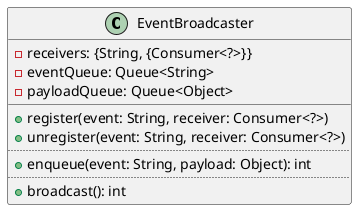 @startuml

class EventBroadcaster {
	-receivers: {String, {Consumer<?>}}
	-eventQueue: Queue<String>
	-payloadQueue: Queue<Object>
	__
	+register(event: String, receiver: Consumer<?>)
	+unregister(event: String, receiver: Consumer<?>)
	..
	+enqueue(event: String, payload: Object): int
	..
	+broadcast(): int
}

@enduml
